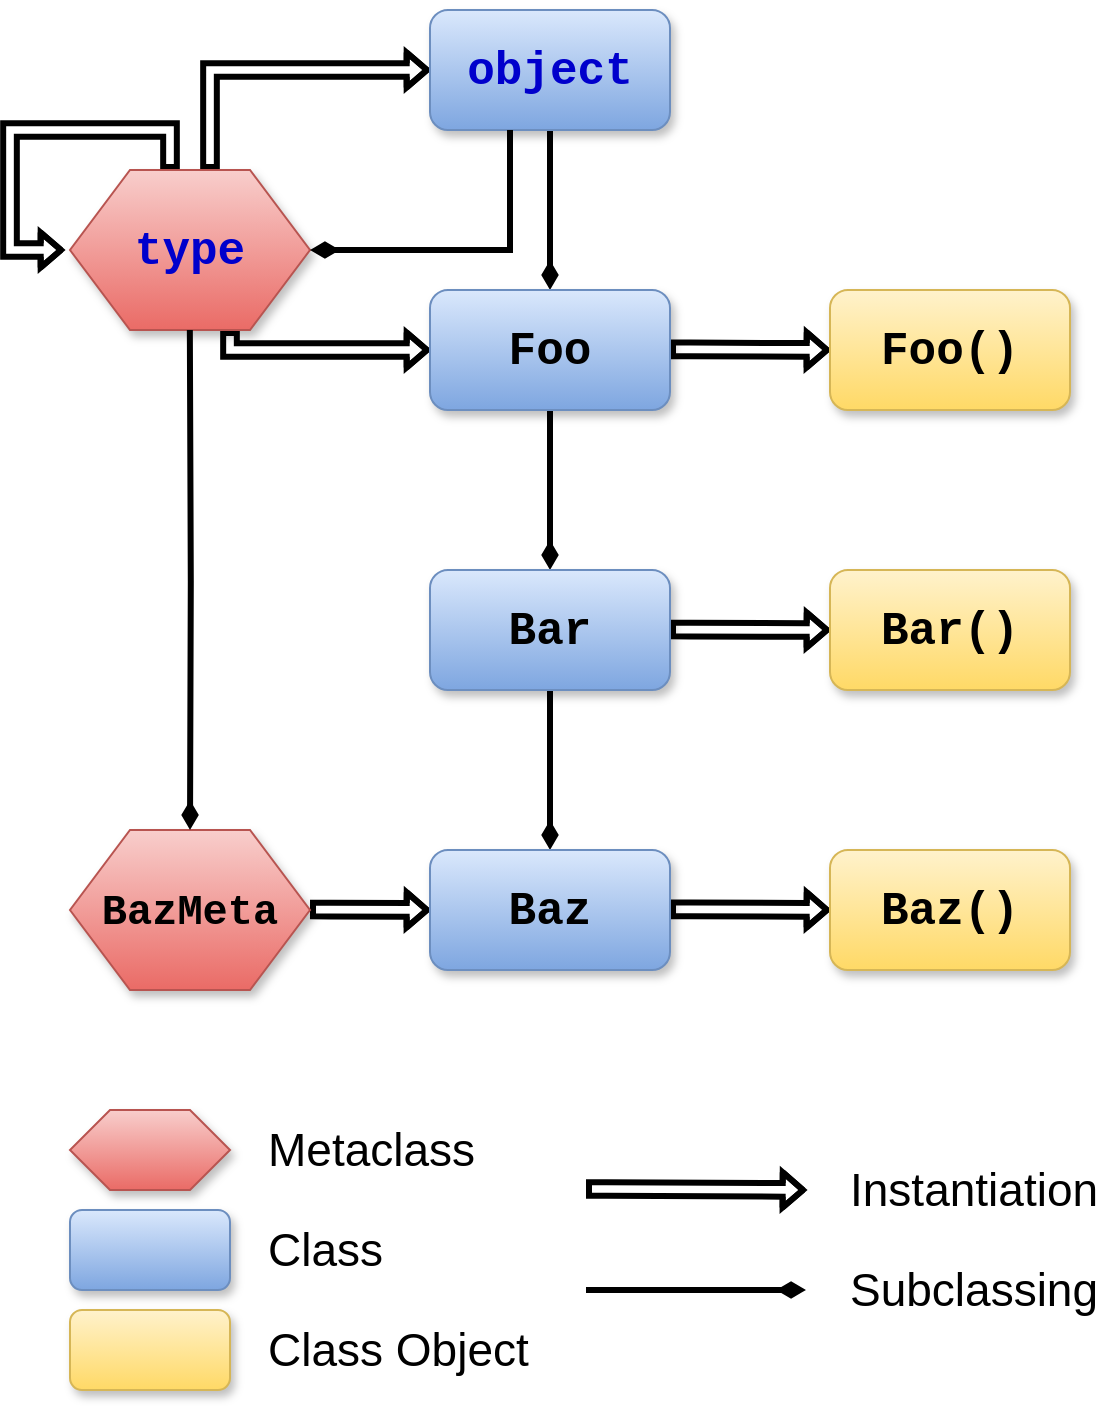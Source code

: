 <mxfile version="13.1.3" type="google"><diagram id="jCF1ds58lbXoxragoKO-" name="Page-1"><mxGraphModel dx="1186" dy="706" grid="1" gridSize="10" guides="1" tooltips="1" connect="1" arrows="1" fold="1" page="1" pageScale="1" pageWidth="827" pageHeight="1169" math="0" shadow="0"><root><mxCell id="0"/><mxCell id="1" parent="0"/><mxCell id="gyZISJ1-X7xLzekxc0n_-70" value="" style="rounded=0;orthogonalLoop=1;jettySize=auto;html=1;fontSize=23;strokeWidth=3;startArrow=none;startFill=0;endArrow=block;endFill=0;shape=flexArrow;width=4.828;endSize=2.386;endWidth=7.705;edgeStyle=orthogonalEdgeStyle;" parent="1" edge="1"><mxGeometry relative="1" as="geometry"><mxPoint x="460" y="519.66" as="sourcePoint"/><mxPoint x="540" y="519.95" as="targetPoint"/><Array as="points"><mxPoint x="470" y="519.66"/><mxPoint x="470" y="519.66"/></Array></mxGeometry></mxCell><mxCell id="gyZISJ1-X7xLzekxc0n_-69" value="" style="rounded=0;orthogonalLoop=1;jettySize=auto;html=1;fontSize=23;strokeWidth=3;startArrow=none;startFill=0;endArrow=block;endFill=0;shape=flexArrow;width=4.828;endSize=2.386;endWidth=7.705;edgeStyle=orthogonalEdgeStyle;" parent="1" edge="1"><mxGeometry relative="1" as="geometry"><mxPoint x="280" y="519.77" as="sourcePoint"/><mxPoint x="340" y="520" as="targetPoint"/><Array as="points"><mxPoint x="290" y="519.77"/><mxPoint x="290" y="519.77"/></Array></mxGeometry></mxCell><mxCell id="gyZISJ1-X7xLzekxc0n_-47" value="" style="rounded=0;orthogonalLoop=1;jettySize=auto;html=1;fontSize=23;strokeWidth=3;startArrow=none;startFill=0;endArrow=block;endFill=0;shape=flexArrow;width=4.828;endSize=2.386;endWidth=7.705;edgeStyle=orthogonalEdgeStyle;" parent="1" edge="1"><mxGeometry relative="1" as="geometry"><mxPoint x="460" y="379.76" as="sourcePoint"/><mxPoint x="540" y="380.05" as="targetPoint"/><Array as="points"><mxPoint x="470" y="379.76"/><mxPoint x="470" y="379.76"/></Array></mxGeometry></mxCell><mxCell id="gyZISJ1-X7xLzekxc0n_-45" value="" style="rounded=0;orthogonalLoop=1;jettySize=auto;html=1;fontSize=23;strokeWidth=3;startArrow=none;startFill=0;endArrow=block;endFill=0;shape=flexArrow;width=4.828;endSize=2.386;endWidth=7.705;edgeStyle=orthogonalEdgeStyle;" parent="1" edge="1"><mxGeometry relative="1" as="geometry"><mxPoint x="460" y="239.71" as="sourcePoint"/><mxPoint x="540" y="240" as="targetPoint"/><Array as="points"><mxPoint x="470" y="239.71"/><mxPoint x="470" y="239.71"/></Array></mxGeometry></mxCell><mxCell id="gyZISJ1-X7xLzekxc0n_-43" value="" style="rounded=0;orthogonalLoop=1;jettySize=auto;html=1;fontSize=23;strokeWidth=3;startArrow=none;startFill=0;endArrow=block;endFill=0;shape=flexArrow;width=4.828;endSize=2.386;endWidth=7.705;edgeStyle=orthogonalEdgeStyle;entryX=0;entryY=0.5;entryDx=0;entryDy=0;" parent="1" target="gyZISJ1-X7xLzekxc0n_-7" edge="1"><mxGeometry relative="1" as="geometry"><mxPoint x="240" y="230" as="sourcePoint"/><mxPoint x="350" y="180" as="targetPoint"/><Array as="points"><mxPoint x="240" y="240"/></Array></mxGeometry></mxCell><mxCell id="gyZISJ1-X7xLzekxc0n_-25" value="" style="rounded=0;orthogonalLoop=1;jettySize=auto;html=1;fontSize=23;strokeWidth=3;startArrow=none;startFill=0;endArrow=block;endFill=0;shape=flexArrow;width=4.828;endSize=2.386;endWidth=7.705;edgeStyle=orthogonalEdgeStyle;" parent="1" edge="1"><mxGeometry relative="1" as="geometry"><mxPoint x="230" y="150" as="sourcePoint"/><mxPoint x="340" y="100" as="targetPoint"/><Array as="points"><mxPoint x="230" y="150"/><mxPoint x="230" y="100"/></Array></mxGeometry></mxCell><mxCell id="gyZISJ1-X7xLzekxc0n_-40" value="" style="rounded=0;orthogonalLoop=1;jettySize=auto;html=1;fontSize=23;strokeWidth=3;startArrow=none;startFill=0;endArrow=block;endFill=0;shape=flexArrow;width=4.828;endSize=2.386;endWidth=7.705;edgeStyle=orthogonalEdgeStyle;entryX=-0.025;entryY=0.5;entryDx=0;entryDy=0;entryPerimeter=0;" parent="1" source="gyZISJ1-X7xLzekxc0n_-22" target="gyZISJ1-X7xLzekxc0n_-22" edge="1"><mxGeometry relative="1" as="geometry"><mxPoint x="60" y="130" as="sourcePoint"/><mxPoint x="140" y="150" as="targetPoint"/><Array as="points"><mxPoint x="210" y="130"/><mxPoint x="130" y="130"/><mxPoint x="130" y="190"/></Array></mxGeometry></mxCell><mxCell id="gyZISJ1-X7xLzekxc0n_-8" value="" style="edgeStyle=orthogonalEdgeStyle;rounded=0;orthogonalLoop=1;jettySize=auto;html=1;fontSize=23;strokeWidth=3;endArrow=diamondThin;endFill=1;" parent="1" source="gyZISJ1-X7xLzekxc0n_-5" target="gyZISJ1-X7xLzekxc0n_-7" edge="1"><mxGeometry relative="1" as="geometry"/></mxCell><mxCell id="gyZISJ1-X7xLzekxc0n_-5" value="&lt;font face=&quot;Courier New&quot; style=&quot;font-size: 23px&quot; color=&quot;#0000cc&quot;&gt;&lt;b style=&quot;font-size: 23px&quot;&gt;object&lt;/b&gt;&lt;/font&gt;" style="rounded=1;whiteSpace=wrap;html=1;shadow=1;fontSize=23;gradientColor=#7ea6e0;fillColor=#dae8fc;strokeColor=#6c8ebf;" parent="1" vertex="1"><mxGeometry x="340" y="70" width="120" height="60" as="geometry"/></mxCell><mxCell id="gyZISJ1-X7xLzekxc0n_-10" value="" style="edgeStyle=orthogonalEdgeStyle;rounded=0;orthogonalLoop=1;jettySize=auto;html=1;fontSize=23;strokeWidth=3;endArrow=diamondThin;endFill=1;" parent="1" source="gyZISJ1-X7xLzekxc0n_-7" target="gyZISJ1-X7xLzekxc0n_-9" edge="1"><mxGeometry relative="1" as="geometry"/></mxCell><mxCell id="gyZISJ1-X7xLzekxc0n_-7" value="&lt;font face=&quot;Courier New&quot; style=&quot;font-size: 23px&quot;&gt;&lt;b style=&quot;font-size: 23px&quot;&gt;Foo&lt;/b&gt;&lt;/font&gt;" style="rounded=1;whiteSpace=wrap;html=1;shadow=1;fontSize=23;gradientColor=#7ea6e0;fillColor=#dae8fc;strokeColor=#6c8ebf;" parent="1" vertex="1"><mxGeometry x="340" y="210" width="120" height="60" as="geometry"/></mxCell><mxCell id="gyZISJ1-X7xLzekxc0n_-11" value="&lt;font face=&quot;Courier New&quot; style=&quot;font-size: 23px&quot;&gt;&lt;b style=&quot;font-size: 23px&quot;&gt;Foo()&lt;/b&gt;&lt;/font&gt;" style="rounded=1;whiteSpace=wrap;html=1;shadow=1;fontSize=23;gradientColor=#ffd966;fillColor=#fff2cc;strokeColor=#d6b656;" parent="1" vertex="1"><mxGeometry x="540" y="210" width="120" height="60" as="geometry"/></mxCell><mxCell id="gyZISJ1-X7xLzekxc0n_-54" value="" style="edgeStyle=orthogonalEdgeStyle;rounded=0;orthogonalLoop=1;jettySize=auto;html=1;endArrow=diamondThin;endFill=1;strokeWidth=3;fontSize=23;" parent="1" source="gyZISJ1-X7xLzekxc0n_-9" target="gyZISJ1-X7xLzekxc0n_-53" edge="1"><mxGeometry relative="1" as="geometry"/></mxCell><mxCell id="gyZISJ1-X7xLzekxc0n_-9" value="&lt;font face=&quot;Courier New&quot; style=&quot;font-size: 23px&quot;&gt;&lt;b style=&quot;font-size: 23px&quot;&gt;Bar&lt;/b&gt;&lt;/font&gt;" style="rounded=1;whiteSpace=wrap;html=1;shadow=1;fontSize=23;gradientColor=#7ea6e0;fillColor=#dae8fc;strokeColor=#6c8ebf;" parent="1" vertex="1"><mxGeometry x="340" y="350" width="120" height="60" as="geometry"/></mxCell><mxCell id="gyZISJ1-X7xLzekxc0n_-53" value="&lt;font face=&quot;Courier New&quot; style=&quot;font-size: 23px&quot;&gt;&lt;b style=&quot;font-size: 23px&quot;&gt;Baz&lt;/b&gt;&lt;/font&gt;" style="rounded=1;whiteSpace=wrap;html=1;shadow=1;fontSize=23;gradientColor=#7ea6e0;fillColor=#dae8fc;strokeColor=#6c8ebf;" parent="1" vertex="1"><mxGeometry x="340" y="490" width="120" height="60" as="geometry"/></mxCell><mxCell id="gyZISJ1-X7xLzekxc0n_-13" value="&lt;font face=&quot;Courier New&quot; style=&quot;font-size: 23px&quot;&gt;&lt;b style=&quot;font-size: 23px&quot;&gt;Bar()&lt;/b&gt;&lt;/font&gt;" style="rounded=1;whiteSpace=wrap;html=1;shadow=1;fontSize=23;gradientColor=#ffd966;fillColor=#fff2cc;strokeColor=#d6b656;" parent="1" vertex="1"><mxGeometry x="540" y="350" width="120" height="60" as="geometry"/></mxCell><mxCell id="gyZISJ1-X7xLzekxc0n_-22" value="&lt;font face=&quot;Courier New&quot; color=&quot;#0000cc&quot;&gt;&lt;b&gt;type&lt;/b&gt;&lt;/font&gt;" style="shape=hexagon;perimeter=hexagonPerimeter2;whiteSpace=wrap;html=1;shadow=1;fontSize=23;gradientColor=#ea6b66;fillColor=#f8cecc;strokeColor=#b85450;" parent="1" vertex="1"><mxGeometry x="160" y="150" width="120" height="80" as="geometry"/></mxCell><mxCell id="gyZISJ1-X7xLzekxc0n_-48" value="&lt;font face=&quot;Courier New&quot; style=&quot;font-size: 21px;&quot;&gt;&lt;b style=&quot;font-size: 21px;&quot;&gt;BazMeta&lt;/b&gt;&lt;/font&gt;" style="shape=hexagon;perimeter=hexagonPerimeter2;whiteSpace=wrap;html=1;shadow=1;fontSize=21;gradientColor=#ea6b66;fillColor=#f8cecc;strokeColor=#b85450;fontColor=#000000;" parent="1" vertex="1"><mxGeometry x="160" y="480" width="120" height="80" as="geometry"/></mxCell><mxCell id="gyZISJ1-X7xLzekxc0n_-30" value="" style="edgeStyle=orthogonalEdgeStyle;rounded=0;orthogonalLoop=1;jettySize=auto;html=1;fontSize=23;strokeWidth=3;endArrow=diamondThin;endFill=1;entryX=1;entryY=0.5;entryDx=0;entryDy=0;" parent="1" target="gyZISJ1-X7xLzekxc0n_-22" edge="1"><mxGeometry relative="1" as="geometry"><mxPoint x="380" y="130" as="sourcePoint"/><mxPoint x="380" y="190" as="targetPoint"/><Array as="points"><mxPoint x="380" y="190"/></Array></mxGeometry></mxCell><mxCell id="gyZISJ1-X7xLzekxc0n_-62" value="" style="edgeStyle=orthogonalEdgeStyle;rounded=0;orthogonalLoop=1;jettySize=auto;html=1;fontSize=23;strokeWidth=3;endArrow=diamondThin;endFill=1;entryX=0.5;entryY=0;entryDx=0;entryDy=0;" parent="1" target="gyZISJ1-X7xLzekxc0n_-48" edge="1"><mxGeometry relative="1" as="geometry"><mxPoint x="219.92" y="230.0" as="sourcePoint"/><mxPoint x="219.92" y="310.0" as="targetPoint"/></mxGeometry></mxCell><mxCell id="gyZISJ1-X7xLzekxc0n_-71" value="&lt;font face=&quot;Courier New&quot; style=&quot;font-size: 23px&quot;&gt;&lt;b style=&quot;font-size: 23px&quot;&gt;Baz()&lt;/b&gt;&lt;/font&gt;" style="rounded=1;whiteSpace=wrap;html=1;shadow=1;fontSize=23;gradientColor=#ffd966;fillColor=#fff2cc;strokeColor=#d6b656;" parent="1" vertex="1"><mxGeometry x="540" y="490" width="120" height="60" as="geometry"/></mxCell><mxCell id="gyZISJ1-X7xLzekxc0n_-72" value="" style="shape=hexagon;perimeter=hexagonPerimeter2;whiteSpace=wrap;html=1;shadow=1;fontSize=23;gradientColor=#ea6b66;fillColor=#f8cecc;strokeColor=#b85450;fontColor=#000000;" parent="1" vertex="1"><mxGeometry x="160" y="620" width="80" height="40" as="geometry"/></mxCell><mxCell id="gyZISJ1-X7xLzekxc0n_-75" value="" style="rounded=1;whiteSpace=wrap;html=1;shadow=1;fontSize=23;gradientColor=#7ea6e0;fillColor=#dae8fc;strokeColor=#6c8ebf;" parent="1" vertex="1"><mxGeometry x="160" y="670" width="80" height="40" as="geometry"/></mxCell><mxCell id="gyZISJ1-X7xLzekxc0n_-91" value="" style="rounded=1;whiteSpace=wrap;html=1;shadow=1;fontSize=23;gradientColor=#ffd966;fillColor=#fff2cc;strokeColor=#d6b656;" parent="1" vertex="1"><mxGeometry x="160" y="720" width="80" height="40" as="geometry"/></mxCell><mxCell id="gyZISJ1-X7xLzekxc0n_-92" value="Metaclass" style="text;html=1;strokeColor=none;fillColor=none;align=left;verticalAlign=middle;whiteSpace=wrap;rounded=0;shadow=1;fontSize=23;fontColor=#000000;" parent="1" vertex="1"><mxGeometry x="257" y="630" width="114" height="20" as="geometry"/></mxCell><mxCell id="gyZISJ1-X7xLzekxc0n_-93" value="Class" style="text;html=1;strokeColor=none;fillColor=none;align=left;verticalAlign=middle;whiteSpace=wrap;rounded=0;shadow=1;fontSize=23;fontColor=#000000;fontFamily=Helvetica;" parent="1" vertex="1"><mxGeometry x="257" y="680" width="63" height="20" as="geometry"/></mxCell><mxCell id="gyZISJ1-X7xLzekxc0n_-94" value="&lt;font&gt;Class Object&lt;/font&gt;" style="text;html=1;strokeColor=none;fillColor=none;align=left;verticalAlign=middle;whiteSpace=wrap;rounded=0;shadow=1;fontSize=23;fontColor=#000000;fontFamily=Helvetica;" parent="1" vertex="1"><mxGeometry x="257" y="730" width="144" height="20" as="geometry"/></mxCell><mxCell id="gyZISJ1-X7xLzekxc0n_-103" value="" style="rounded=0;orthogonalLoop=1;jettySize=auto;html=1;fontSize=23;strokeWidth=3;startArrow=none;startFill=0;endArrow=block;endFill=0;shape=flexArrow;width=4.828;endSize=2.386;endWidth=7.705;edgeStyle=orthogonalEdgeStyle;" parent="1" edge="1"><mxGeometry relative="1" as="geometry"><mxPoint x="418" y="659.5" as="sourcePoint"/><mxPoint x="528" y="660" as="targetPoint"/><Array as="points"><mxPoint x="428" y="659.5"/><mxPoint x="428" y="659.5"/></Array></mxGeometry></mxCell><mxCell id="gyZISJ1-X7xLzekxc0n_-104" value="Instantiation" style="text;whiteSpace=wrap;html=1;fontSize=23;fontFamily=Helvetica;fontColor=#000000;verticalAlign=middle;" parent="1" vertex="1"><mxGeometry x="548" y="640" width="122" height="40" as="geometry"/></mxCell><mxCell id="gyZISJ1-X7xLzekxc0n_-106" value="" style="edgeStyle=orthogonalEdgeStyle;rounded=0;orthogonalLoop=1;jettySize=auto;html=1;fontSize=23;strokeWidth=3;endArrow=diamondThin;endFill=1;" parent="1" edge="1"><mxGeometry relative="1" as="geometry"><mxPoint x="418" y="710" as="sourcePoint"/><mxPoint x="528" y="710" as="targetPoint"/></mxGeometry></mxCell><mxCell id="gyZISJ1-X7xLzekxc0n_-107" value="Subclassing" style="text;whiteSpace=wrap;html=1;fontSize=23;fontFamily=Helvetica;fontColor=#000000;verticalAlign=middle;" parent="1" vertex="1"><mxGeometry x="548" y="690" width="122" height="40" as="geometry"/></mxCell></root></mxGraphModel></diagram></mxfile>